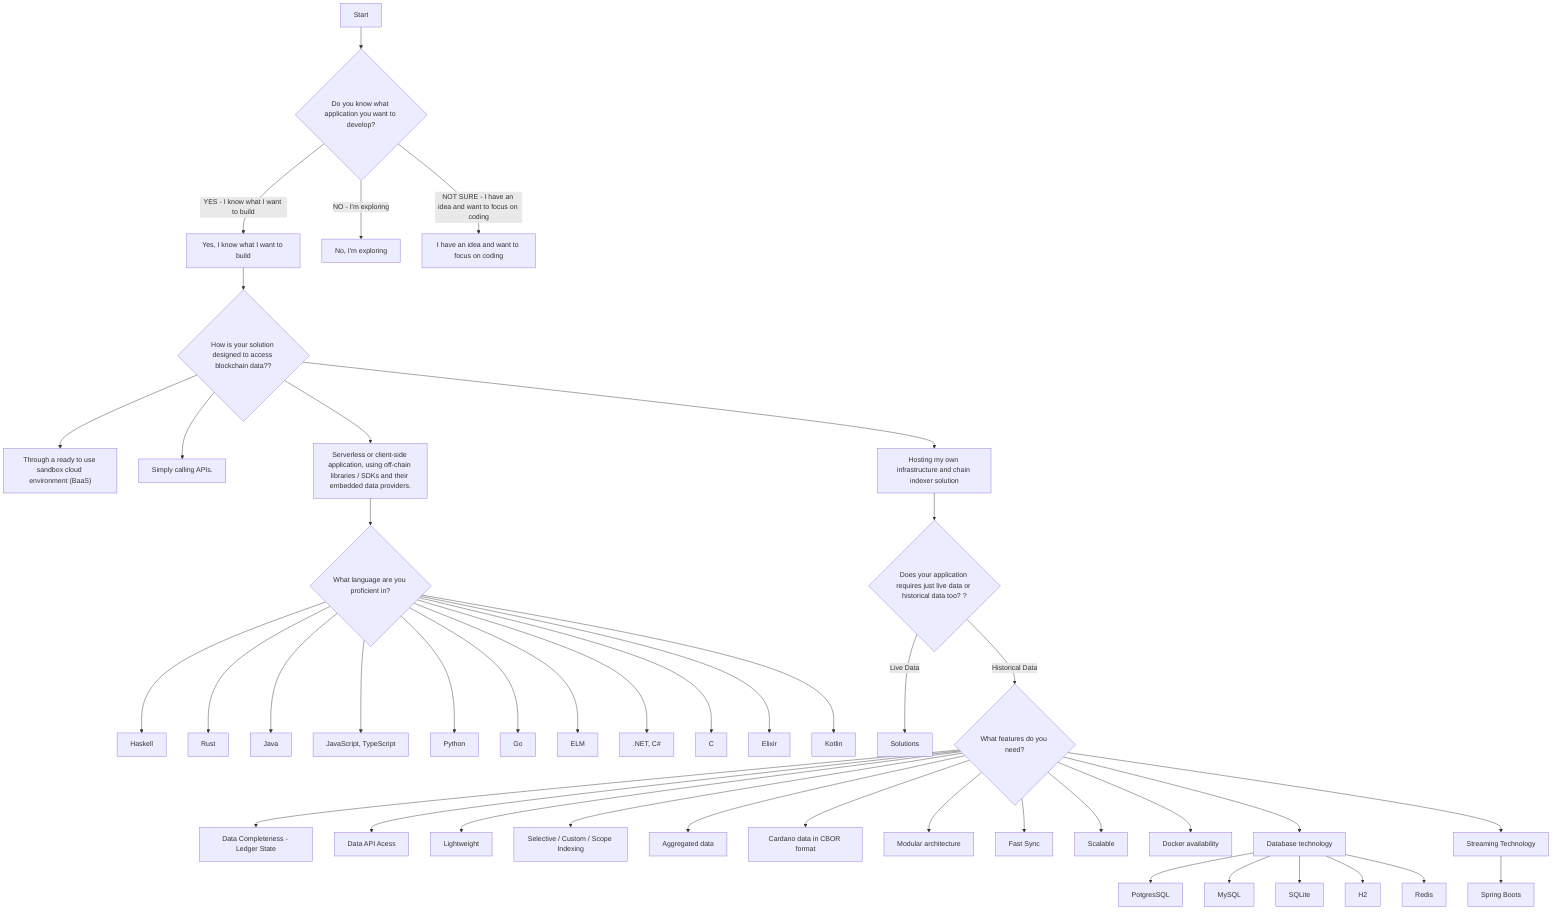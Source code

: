 flowchart TD
    A["Start"] --> B1{"Do you know what application you want to develop?"}
    B1 -- YES - I know what I want to build --> C1["Yes, I know what I want to build"]
    B1 -- NO - I'm exploring --> C2@{ label: "No, I'm exploring" }
    B1 -- NOT SURE - I have an idea and want to focus on coding --> C3["I have an idea and want to focus on coding"]
    C1 --> D1{"How is your solution designed to access blockchain data??"}
    D1 --> E1["Through a ready to use sandbox cloud environment (BaaS)"] & E2["Simply calling APIs."] & E3["Serverless or client-side application, using off-chain libraries / SDKs and their embedded data providers."] & E4["Hosting my own infrastructure and chain indexer solution"]
    E3 --> F1{"What language are you proficient in?"}
    F1 --> G1["Haskell"] & G2["Rust"] & G3["Java"] & G4["JavaScript, TypeScript"] & G5["Python"] & G6["Go"] & G7["ELM"] & G8[".NET, C#"] & G9["C"] & G10["Elixir"] & G11["Kotlin"]
    E4 --> BB1{"Does your application requires just live data or historical data too? ?"}
    BB1 -- Live Data --> AB1["Solutions"]
    BB1 -- Historical Data --> AB2{"What features do you need?"}
    AB2 --> AB3["Data Completeness - Ledger State"] & AB4["Data API Acess"] & AB5["Lightweight"] & AB6["Selective / Custom / Scope Indexing"] & AB7["Aggregated data"] & AB8["Cardano data in CBOR format"] & AB9["Modular architecture"] & AB10["Fast Sync"] & AB11["Scalable"] & AB12["Docker availability"] & AB13["Database technology"] & AB14["Streaming Technology"]
    AB13 --> AD36["PotgresSQL"] & AD37["MySQL"] & AD38["SQLite"] & AD39["H2"] & AD40["Redis"]
    AB14 --> AE9["Spring Boots"]

    C2@{ shape: rect}
    G1@{ shape: rect}
    click C2 "https://github.com/cardano-foundation/cardano-template-and-ecosystem-monitoring"
    click C3 "https://demeter.run/"

    click E1 "https://demeter.run/"
    click E2 "simplyCallingAPI"

    click AB1 "liveData"

    click G1 "haskell"
    click G2 "rust"
    click G3 "java"
    click G4 "javaScript-TypeScript"
    click G5 "python"
    click G6 "go"
    click G7 "elm"
    click G8 "NET-CSharp"
    click G9 "C"
    click G10 "elixir"
    click G11 "kotlin"

    click AB3 "dataCompletness-LedgerState"
    click AB4 "APIAccess"
    click AB5 "lightweight"
    click AB6 "customIndex"
    click AB7 "aggregatedData"
    click AB8 "cardanoDatainCBORFormat"
    click AB9 "modularArchitecture"
    click AB10 "fastSync"
    click AB11 "scalable"
    click AB12 "dockerAvailability"

    click AD36 "databaseTechnology/PostgreSQL"
    click AD37 "databaseTechnology/MySQL"
    click AD38 "databaseTechnology/SQLite"
    click AD39 "databaseTechnology/H2"
    click AD40 "databaseTechnology/redis"

    click AE9 "streamingTechnology/springBoot"